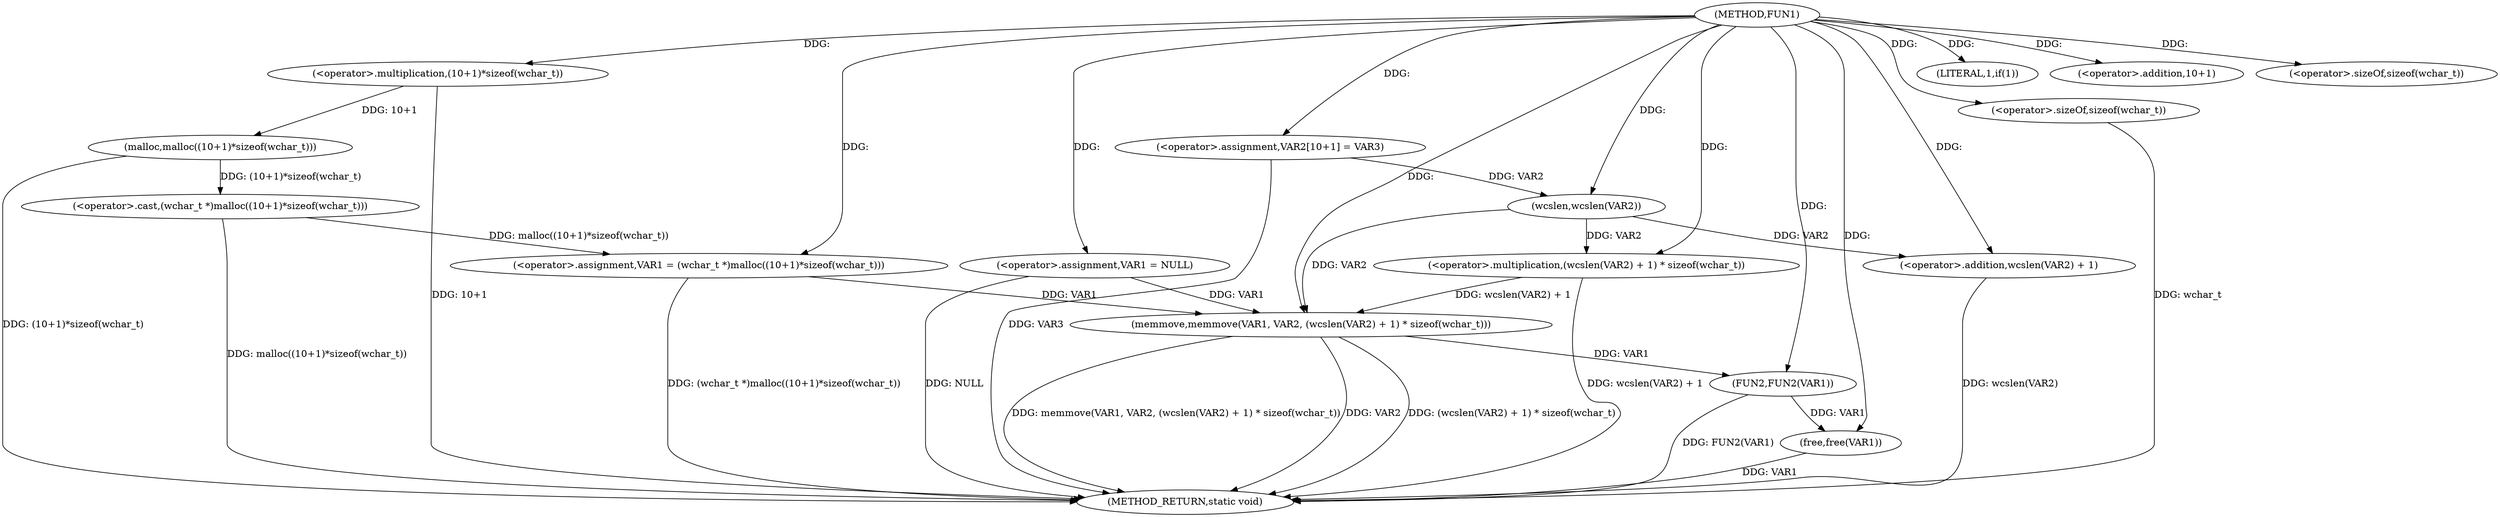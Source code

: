 digraph FUN1 {  
"1000100" [label = "(METHOD,FUN1)" ]
"1000139" [label = "(METHOD_RETURN,static void)" ]
"1000103" [label = "(<operator>.assignment,VAR1 = NULL)" ]
"1000107" [label = "(LITERAL,1,if(1))" ]
"1000109" [label = "(<operator>.assignment,VAR1 = (wchar_t *)malloc((10+1)*sizeof(wchar_t)))" ]
"1000111" [label = "(<operator>.cast,(wchar_t *)malloc((10+1)*sizeof(wchar_t)))" ]
"1000113" [label = "(malloc,malloc((10+1)*sizeof(wchar_t)))" ]
"1000114" [label = "(<operator>.multiplication,(10+1)*sizeof(wchar_t))" ]
"1000115" [label = "(<operator>.addition,10+1)" ]
"1000118" [label = "(<operator>.sizeOf,sizeof(wchar_t))" ]
"1000122" [label = "(<operator>.assignment,VAR2[10+1] = VAR3)" ]
"1000125" [label = "(memmove,memmove(VAR1, VAR2, (wcslen(VAR2) + 1) * sizeof(wchar_t)))" ]
"1000128" [label = "(<operator>.multiplication,(wcslen(VAR2) + 1) * sizeof(wchar_t))" ]
"1000129" [label = "(<operator>.addition,wcslen(VAR2) + 1)" ]
"1000130" [label = "(wcslen,wcslen(VAR2))" ]
"1000133" [label = "(<operator>.sizeOf,sizeof(wchar_t))" ]
"1000135" [label = "(FUN2,FUN2(VAR1))" ]
"1000137" [label = "(free,free(VAR1))" ]
  "1000129" -> "1000139"  [ label = "DDG: wcslen(VAR2)"] 
  "1000125" -> "1000139"  [ label = "DDG: memmove(VAR1, VAR2, (wcslen(VAR2) + 1) * sizeof(wchar_t))"] 
  "1000103" -> "1000139"  [ label = "DDG: NULL"] 
  "1000113" -> "1000139"  [ label = "DDG: (10+1)*sizeof(wchar_t)"] 
  "1000114" -> "1000139"  [ label = "DDG: 10+1"] 
  "1000125" -> "1000139"  [ label = "DDG: VAR2"] 
  "1000109" -> "1000139"  [ label = "DDG: (wchar_t *)malloc((10+1)*sizeof(wchar_t))"] 
  "1000122" -> "1000139"  [ label = "DDG: VAR3"] 
  "1000128" -> "1000139"  [ label = "DDG: wcslen(VAR2) + 1"] 
  "1000133" -> "1000139"  [ label = "DDG: wchar_t"] 
  "1000135" -> "1000139"  [ label = "DDG: FUN2(VAR1)"] 
  "1000111" -> "1000139"  [ label = "DDG: malloc((10+1)*sizeof(wchar_t))"] 
  "1000125" -> "1000139"  [ label = "DDG: (wcslen(VAR2) + 1) * sizeof(wchar_t)"] 
  "1000137" -> "1000139"  [ label = "DDG: VAR1"] 
  "1000100" -> "1000103"  [ label = "DDG: "] 
  "1000100" -> "1000107"  [ label = "DDG: "] 
  "1000111" -> "1000109"  [ label = "DDG: malloc((10+1)*sizeof(wchar_t))"] 
  "1000100" -> "1000109"  [ label = "DDG: "] 
  "1000113" -> "1000111"  [ label = "DDG: (10+1)*sizeof(wchar_t)"] 
  "1000114" -> "1000113"  [ label = "DDG: 10+1"] 
  "1000100" -> "1000114"  [ label = "DDG: "] 
  "1000100" -> "1000115"  [ label = "DDG: "] 
  "1000100" -> "1000118"  [ label = "DDG: "] 
  "1000100" -> "1000122"  [ label = "DDG: "] 
  "1000103" -> "1000125"  [ label = "DDG: VAR1"] 
  "1000109" -> "1000125"  [ label = "DDG: VAR1"] 
  "1000100" -> "1000125"  [ label = "DDG: "] 
  "1000130" -> "1000125"  [ label = "DDG: VAR2"] 
  "1000128" -> "1000125"  [ label = "DDG: wcslen(VAR2) + 1"] 
  "1000130" -> "1000128"  [ label = "DDG: VAR2"] 
  "1000100" -> "1000128"  [ label = "DDG: "] 
  "1000130" -> "1000129"  [ label = "DDG: VAR2"] 
  "1000122" -> "1000130"  [ label = "DDG: VAR2"] 
  "1000100" -> "1000130"  [ label = "DDG: "] 
  "1000100" -> "1000129"  [ label = "DDG: "] 
  "1000100" -> "1000133"  [ label = "DDG: "] 
  "1000125" -> "1000135"  [ label = "DDG: VAR1"] 
  "1000100" -> "1000135"  [ label = "DDG: "] 
  "1000135" -> "1000137"  [ label = "DDG: VAR1"] 
  "1000100" -> "1000137"  [ label = "DDG: "] 
}
